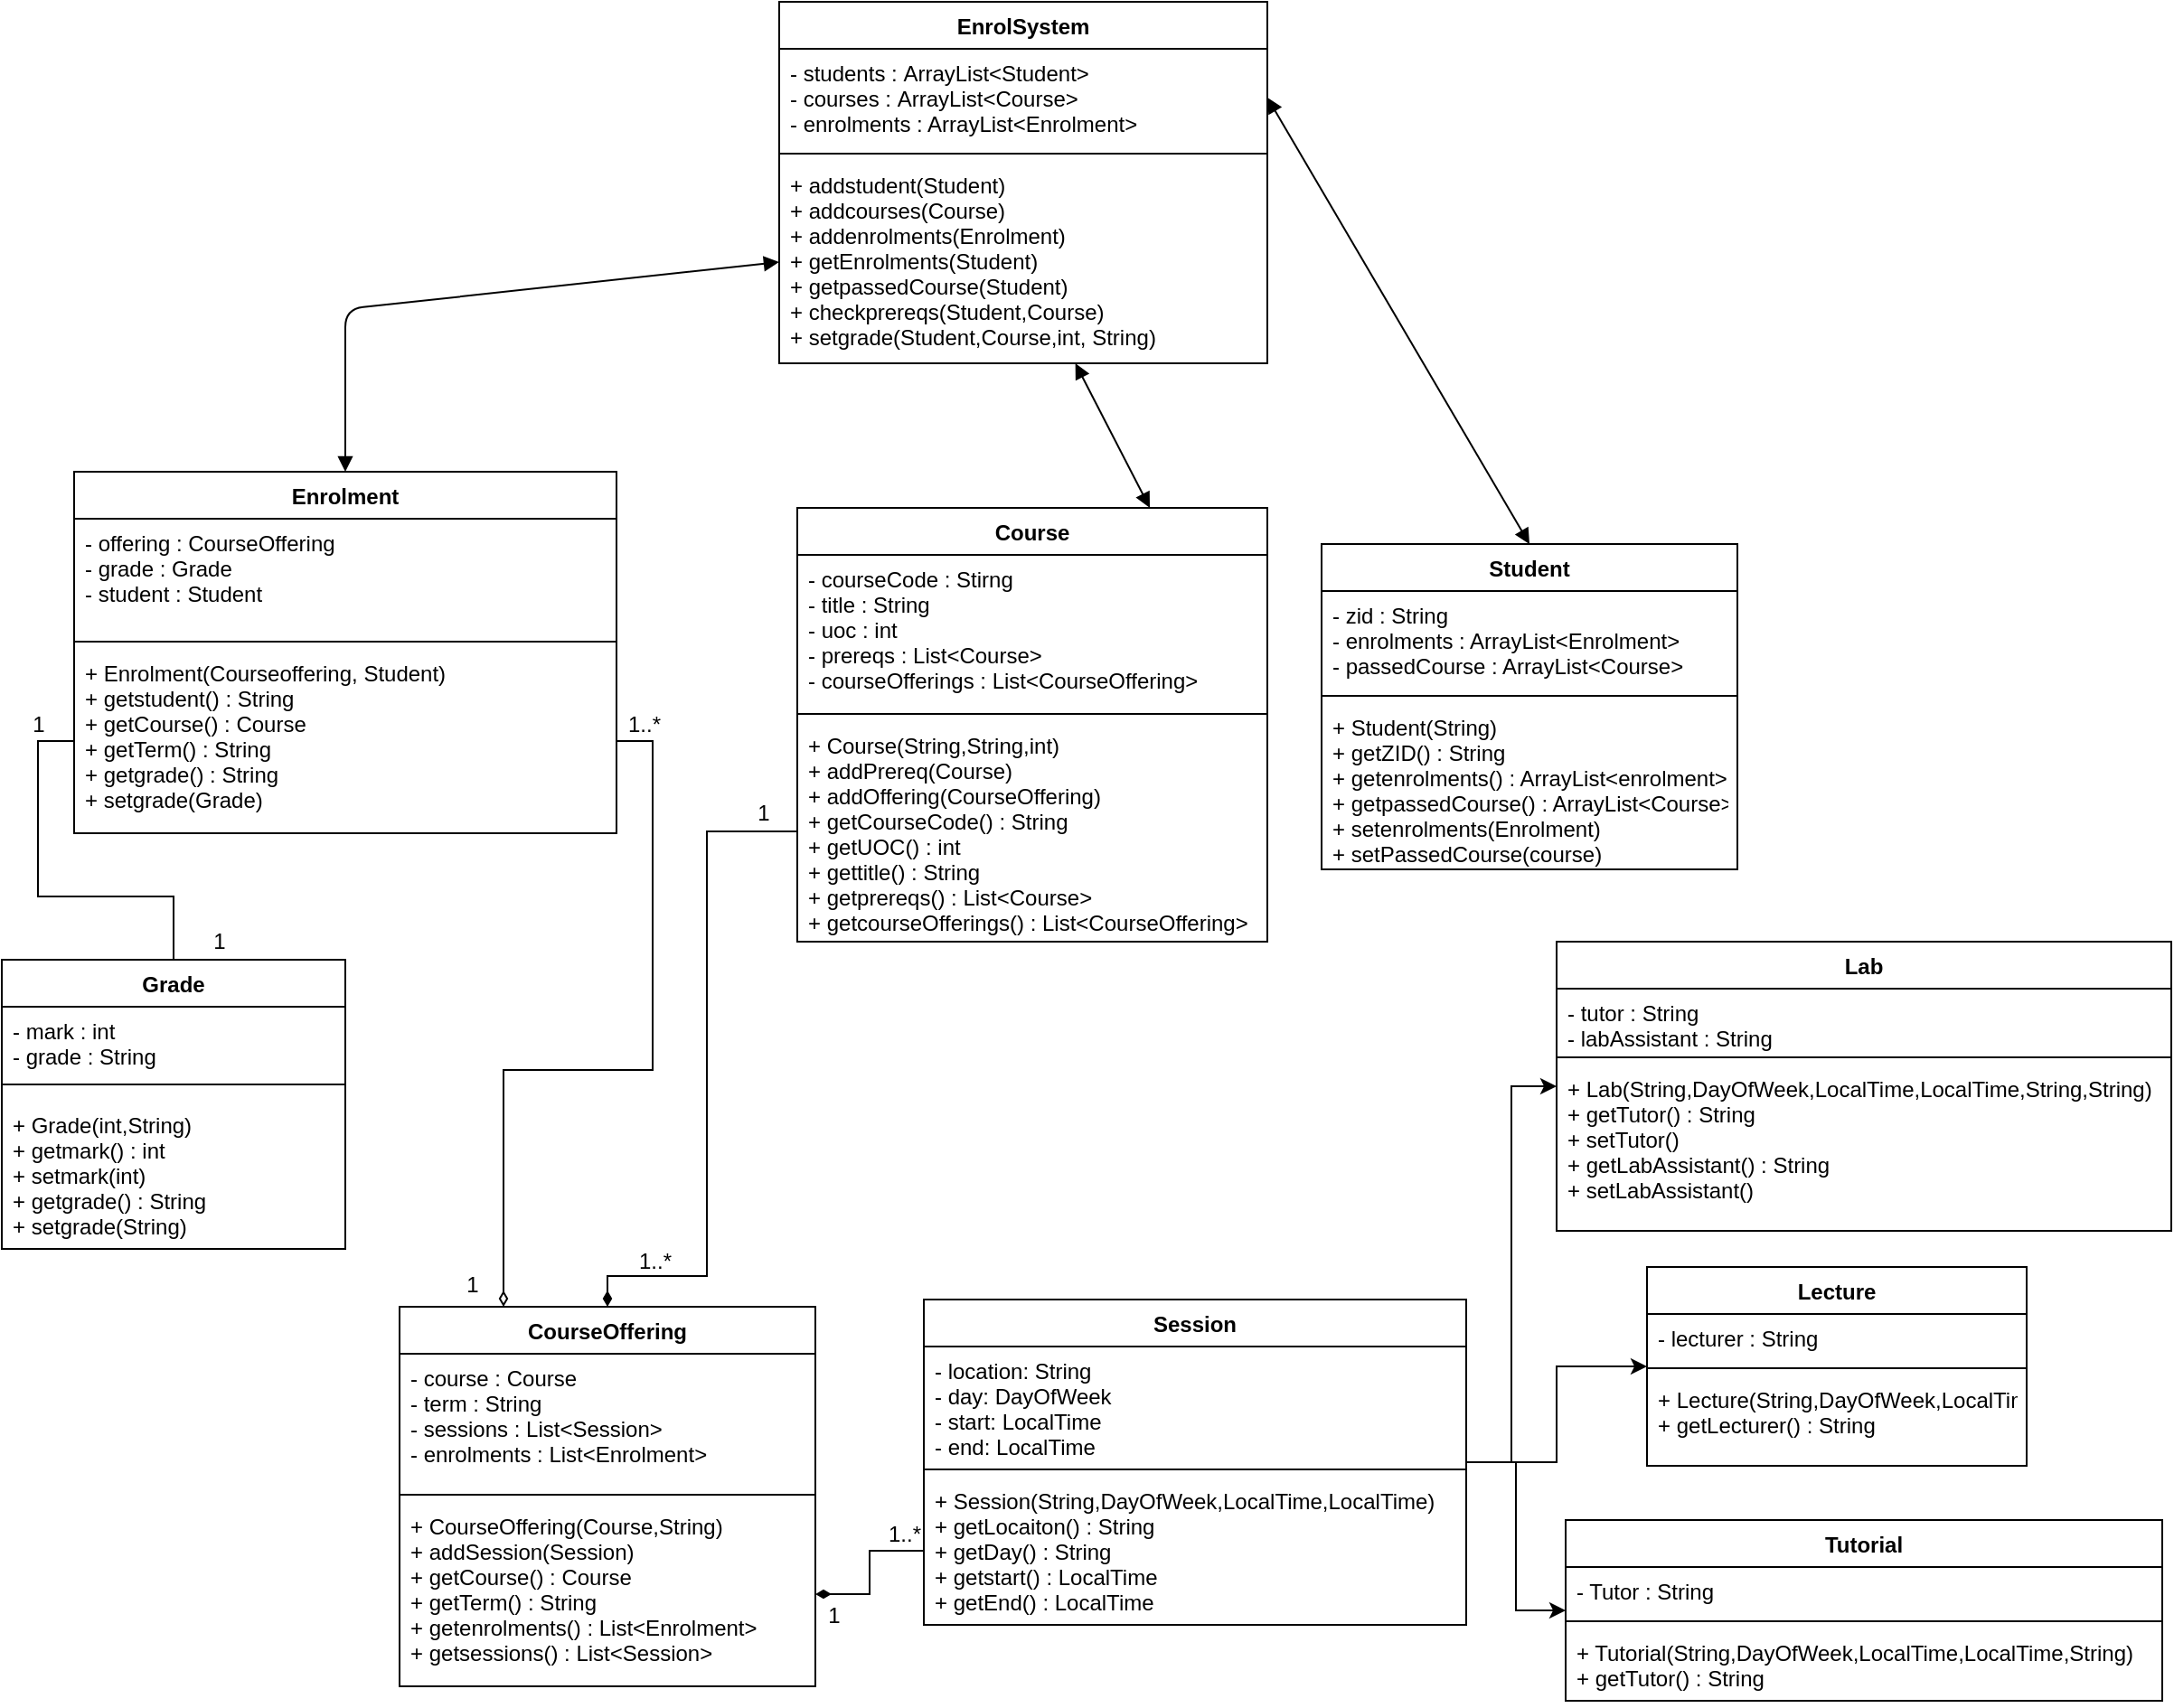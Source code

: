 <mxfile version="13.2.6" type="device"><diagram id="hpoQEOPVAlWoBKcSj22D" name="Page-1"><mxGraphModel dx="1422" dy="794" grid="1" gridSize="10" guides="1" tooltips="1" connect="1" arrows="1" fold="1" page="1" pageScale="1" pageWidth="827" pageHeight="1169" math="0" shadow="0"><root><mxCell id="0"/><mxCell id="1" parent="0"/><mxCell id="dcfPEGJmgO9o9lpsvGfU-59" style="edgeStyle=orthogonalEdgeStyle;rounded=0;orthogonalLoop=1;jettySize=auto;html=1;entryX=0;entryY=0.5;entryDx=0;entryDy=0;" edge="1" parent="1" source="dcfPEGJmgO9o9lpsvGfU-1" target="dcfPEGJmgO9o9lpsvGfU-18"><mxGeometry relative="1" as="geometry"/></mxCell><mxCell id="dcfPEGJmgO9o9lpsvGfU-60" style="edgeStyle=orthogonalEdgeStyle;rounded=0;orthogonalLoop=1;jettySize=auto;html=1;entryX=0;entryY=0.5;entryDx=0;entryDy=0;" edge="1" parent="1" source="dcfPEGJmgO9o9lpsvGfU-1" target="dcfPEGJmgO9o9lpsvGfU-22"><mxGeometry relative="1" as="geometry"/></mxCell><mxCell id="dcfPEGJmgO9o9lpsvGfU-61" style="edgeStyle=orthogonalEdgeStyle;rounded=0;orthogonalLoop=1;jettySize=auto;html=1;entryX=0;entryY=0.5;entryDx=0;entryDy=0;" edge="1" parent="1" source="dcfPEGJmgO9o9lpsvGfU-1" target="dcfPEGJmgO9o9lpsvGfU-5"><mxGeometry relative="1" as="geometry"/></mxCell><mxCell id="dcfPEGJmgO9o9lpsvGfU-68" style="edgeStyle=orthogonalEdgeStyle;rounded=0;orthogonalLoop=1;jettySize=auto;html=1;entryX=0;entryY=0.5;entryDx=0;entryDy=0;endArrow=none;endFill=0;" edge="1" parent="1" source="dcfPEGJmgO9o9lpsvGfU-30" target="dcfPEGJmgO9o9lpsvGfU-37"><mxGeometry relative="1" as="geometry"/></mxCell><mxCell id="dcfPEGJmgO9o9lpsvGfU-30" value="Grade" style="swimlane;fontStyle=1;align=center;verticalAlign=top;childLayout=stackLayout;horizontal=1;startSize=26;horizontalStack=0;resizeParent=1;resizeParentMax=0;resizeLast=0;collapsible=1;marginBottom=0;" vertex="1" parent="1"><mxGeometry x="20" y="540" width="190" height="160" as="geometry"><mxRectangle x="930" y="180" width="70" height="26" as="alternateBounds"/></mxGeometry></mxCell><mxCell id="dcfPEGJmgO9o9lpsvGfU-31" value="- mark : int&#10;- grade : String" style="text;strokeColor=none;fillColor=none;align=left;verticalAlign=top;spacingLeft=4;spacingRight=4;overflow=hidden;rotatable=0;points=[[0,0.5],[1,0.5]];portConstraint=eastwest;" vertex="1" parent="dcfPEGJmgO9o9lpsvGfU-30"><mxGeometry y="26" width="190" height="34" as="geometry"/></mxCell><mxCell id="dcfPEGJmgO9o9lpsvGfU-32" value="" style="line;strokeWidth=1;fillColor=none;align=left;verticalAlign=middle;spacingTop=-1;spacingLeft=3;spacingRight=3;rotatable=0;labelPosition=right;points=[];portConstraint=eastwest;" vertex="1" parent="dcfPEGJmgO9o9lpsvGfU-30"><mxGeometry y="60" width="190" height="18" as="geometry"/></mxCell><mxCell id="dcfPEGJmgO9o9lpsvGfU-33" value="+ Grade(int,String)&#10;+ getmark() : int &#10;+ setmark(int)&#10;+ getgrade() : String&#10;+ setgrade(String) " style="text;strokeColor=none;fillColor=none;align=left;verticalAlign=top;spacingLeft=4;spacingRight=4;overflow=hidden;rotatable=0;points=[[0,0.5],[1,0.5]];portConstraint=eastwest;" vertex="1" parent="dcfPEGJmgO9o9lpsvGfU-30"><mxGeometry y="78" width="190" height="82" as="geometry"/></mxCell><mxCell id="dcfPEGJmgO9o9lpsvGfU-42" value="Course" style="swimlane;fontStyle=1;align=center;verticalAlign=top;childLayout=stackLayout;horizontal=1;startSize=26;horizontalStack=0;resizeParent=1;resizeParentMax=0;resizeLast=0;collapsible=1;marginBottom=0;" vertex="1" parent="1"><mxGeometry x="460" y="290" width="260" height="240" as="geometry"><mxRectangle x="190" y="160" width="70" height="26" as="alternateBounds"/></mxGeometry></mxCell><mxCell id="dcfPEGJmgO9o9lpsvGfU-43" value="- courseCode : Stirng&#10;- title : String&#10;- uoc : int&#10;- prereqs : List&lt;Course&gt;&#10;- courseOfferings : List&lt;CourseOffering&gt;" style="text;strokeColor=none;fillColor=none;align=left;verticalAlign=top;spacingLeft=4;spacingRight=4;overflow=hidden;rotatable=0;points=[[0,0.5],[1,0.5]];portConstraint=eastwest;" vertex="1" parent="dcfPEGJmgO9o9lpsvGfU-42"><mxGeometry y="26" width="260" height="84" as="geometry"/></mxCell><mxCell id="dcfPEGJmgO9o9lpsvGfU-44" value="" style="line;strokeWidth=1;fillColor=none;align=left;verticalAlign=middle;spacingTop=-1;spacingLeft=3;spacingRight=3;rotatable=0;labelPosition=right;points=[];portConstraint=eastwest;" vertex="1" parent="dcfPEGJmgO9o9lpsvGfU-42"><mxGeometry y="110" width="260" height="8" as="geometry"/></mxCell><mxCell id="dcfPEGJmgO9o9lpsvGfU-45" value="+ Course(String,String,int)&#10;+ addPrereq(Course)&#10;+ addOffering(CourseOffering)&#10;+ getCourseCode() : String&#10;+ getUOC() : int&#10;+ gettitle() : String&#10;+ getprereqs() : List&lt;Course&gt;&#10;+ getcourseOfferings() : List&lt;CourseOffering&gt;&#10;" style="text;strokeColor=none;fillColor=none;align=left;verticalAlign=top;spacingLeft=4;spacingRight=4;overflow=hidden;rotatable=0;points=[[0,0.5],[1,0.5]];portConstraint=eastwest;" vertex="1" parent="dcfPEGJmgO9o9lpsvGfU-42"><mxGeometry y="118" width="260" height="122" as="geometry"/></mxCell><mxCell id="dcfPEGJmgO9o9lpsvGfU-26" value="Student" style="swimlane;fontStyle=1;align=center;verticalAlign=top;childLayout=stackLayout;horizontal=1;startSize=26;horizontalStack=0;resizeParent=1;resizeParentMax=0;resizeLast=0;collapsible=1;marginBottom=0;" vertex="1" parent="1"><mxGeometry x="750" y="310" width="230" height="180" as="geometry"><mxRectangle x="390" y="160" width="80" height="26" as="alternateBounds"/></mxGeometry></mxCell><mxCell id="dcfPEGJmgO9o9lpsvGfU-27" value="- zid : String&#10;- enrolments : ArrayList&lt;Enrolment&gt;&#10;- passedCourse : ArrayList&lt;Course&gt;" style="text;strokeColor=none;fillColor=none;align=left;verticalAlign=top;spacingLeft=4;spacingRight=4;overflow=hidden;rotatable=0;points=[[0,0.5],[1,0.5]];portConstraint=eastwest;" vertex="1" parent="dcfPEGJmgO9o9lpsvGfU-26"><mxGeometry y="26" width="230" height="54" as="geometry"/></mxCell><mxCell id="dcfPEGJmgO9o9lpsvGfU-28" value="" style="line;strokeWidth=1;fillColor=none;align=left;verticalAlign=middle;spacingTop=-1;spacingLeft=3;spacingRight=3;rotatable=0;labelPosition=right;points=[];portConstraint=eastwest;" vertex="1" parent="dcfPEGJmgO9o9lpsvGfU-26"><mxGeometry y="80" width="230" height="8" as="geometry"/></mxCell><mxCell id="dcfPEGJmgO9o9lpsvGfU-29" value="+ Student(String)&#10;+ getZID() : String&#10;+ getenrolments() : ArrayList&lt;enrolment&gt;&#10;+ getpassedCourse() : ArrayList&lt;Course&gt;&#10;+ setenrolments(Enrolment)&#10;+ setPassedCourse(course)" style="text;strokeColor=none;fillColor=none;align=left;verticalAlign=top;spacingLeft=4;spacingRight=4;overflow=hidden;rotatable=0;points=[[0,0.5],[1,0.5]];portConstraint=eastwest;" vertex="1" parent="dcfPEGJmgO9o9lpsvGfU-26"><mxGeometry y="88" width="230" height="92" as="geometry"/></mxCell><mxCell id="dcfPEGJmgO9o9lpsvGfU-34" value="Enrolment" style="swimlane;fontStyle=1;align=center;verticalAlign=top;childLayout=stackLayout;horizontal=1;startSize=26;horizontalStack=0;resizeParent=1;resizeParentMax=0;resizeLast=0;collapsible=1;marginBottom=0;" vertex="1" parent="1"><mxGeometry x="60" y="270" width="300" height="200" as="geometry"><mxRectangle x="150" y="280" width="90" height="26" as="alternateBounds"/></mxGeometry></mxCell><mxCell id="dcfPEGJmgO9o9lpsvGfU-35" value="- offering : CourseOffering&#10;- grade : Grade&#10;- student : Student" style="text;strokeColor=none;fillColor=none;align=left;verticalAlign=top;spacingLeft=4;spacingRight=4;overflow=hidden;rotatable=0;points=[[0,0.5],[1,0.5]];portConstraint=eastwest;" vertex="1" parent="dcfPEGJmgO9o9lpsvGfU-34"><mxGeometry y="26" width="300" height="64" as="geometry"/></mxCell><mxCell id="dcfPEGJmgO9o9lpsvGfU-36" value="" style="line;strokeWidth=1;fillColor=none;align=left;verticalAlign=middle;spacingTop=-1;spacingLeft=3;spacingRight=3;rotatable=0;labelPosition=right;points=[];portConstraint=eastwest;" vertex="1" parent="dcfPEGJmgO9o9lpsvGfU-34"><mxGeometry y="90" width="300" height="8" as="geometry"/></mxCell><mxCell id="dcfPEGJmgO9o9lpsvGfU-37" value="+ Enrolment(Courseoffering, Student)&#10;+ getstudent() : String&#10;+ getCourse() : Course&#10;+ getTerm() : String&#10;+ getgrade() : String&#10;+ setgrade(Grade) " style="text;strokeColor=none;fillColor=none;align=left;verticalAlign=top;spacingLeft=4;spacingRight=4;overflow=hidden;rotatable=0;points=[[0,0.5],[1,0.5]];portConstraint=eastwest;" vertex="1" parent="dcfPEGJmgO9o9lpsvGfU-34"><mxGeometry y="98" width="300" height="102" as="geometry"/></mxCell><mxCell id="dcfPEGJmgO9o9lpsvGfU-69" value="1" style="text;html=1;align=center;verticalAlign=middle;resizable=0;points=[];autosize=1;" vertex="1" parent="1"><mxGeometry x="30" y="400" width="20" height="20" as="geometry"/></mxCell><mxCell id="dcfPEGJmgO9o9lpsvGfU-70" value="1" style="text;html=1;align=center;verticalAlign=middle;resizable=0;points=[];autosize=1;" vertex="1" parent="1"><mxGeometry x="130" y="520" width="20" height="20" as="geometry"/></mxCell><mxCell id="dcfPEGJmgO9o9lpsvGfU-73" style="edgeStyle=orthogonalEdgeStyle;rounded=0;orthogonalLoop=1;jettySize=auto;html=1;endArrow=diamondThin;endFill=1;" edge="1" parent="1" source="dcfPEGJmgO9o9lpsvGfU-4" target="dcfPEGJmgO9o9lpsvGfU-41"><mxGeometry relative="1" as="geometry"/></mxCell><mxCell id="dcfPEGJmgO9o9lpsvGfU-78" style="edgeStyle=orthogonalEdgeStyle;rounded=0;orthogonalLoop=1;jettySize=auto;html=1;entryX=0.5;entryY=0;entryDx=0;entryDy=0;endArrow=diamondThin;endFill=1;" edge="1" parent="1" source="dcfPEGJmgO9o9lpsvGfU-45" target="dcfPEGJmgO9o9lpsvGfU-38"><mxGeometry relative="1" as="geometry"><Array as="points"><mxPoint x="410" y="469"/><mxPoint x="410" y="715"/></Array></mxGeometry></mxCell><mxCell id="dcfPEGJmgO9o9lpsvGfU-38" value="CourseOffering" style="swimlane;fontStyle=1;align=center;verticalAlign=top;childLayout=stackLayout;horizontal=1;startSize=26;horizontalStack=0;resizeParent=1;resizeParentMax=0;resizeLast=0;collapsible=1;marginBottom=0;" vertex="1" parent="1"><mxGeometry x="240" y="732" width="230" height="210" as="geometry"><mxRectangle x="410" y="691" width="120" height="26" as="alternateBounds"/></mxGeometry></mxCell><mxCell id="dcfPEGJmgO9o9lpsvGfU-39" value="- course : Course&#10;- term : String&#10;- sessions : List&lt;Session&gt;&#10;- enrolments : List&lt;Enrolment&gt;" style="text;strokeColor=none;fillColor=none;align=left;verticalAlign=top;spacingLeft=4;spacingRight=4;overflow=hidden;rotatable=0;points=[[0,0.5],[1,0.5]];portConstraint=eastwest;" vertex="1" parent="dcfPEGJmgO9o9lpsvGfU-38"><mxGeometry y="26" width="230" height="74" as="geometry"/></mxCell><mxCell id="dcfPEGJmgO9o9lpsvGfU-40" value="" style="line;strokeWidth=1;fillColor=none;align=left;verticalAlign=middle;spacingTop=-1;spacingLeft=3;spacingRight=3;rotatable=0;labelPosition=right;points=[];portConstraint=eastwest;" vertex="1" parent="dcfPEGJmgO9o9lpsvGfU-38"><mxGeometry y="100" width="230" height="8" as="geometry"/></mxCell><mxCell id="dcfPEGJmgO9o9lpsvGfU-41" value="+ CourseOffering(Course,String)&#10;+ addSession(Session)&#10;+ getCourse() : Course&#10;+ getTerm() : String&#10;+ getenrolments() : List&lt;Enrolment&gt;&#10;+ getsessions() : List&lt;Session&gt;" style="text;strokeColor=none;fillColor=none;align=left;verticalAlign=top;spacingLeft=4;spacingRight=4;overflow=hidden;rotatable=0;points=[[0,0.5],[1,0.5]];portConstraint=eastwest;" vertex="1" parent="dcfPEGJmgO9o9lpsvGfU-38"><mxGeometry y="108" width="230" height="102" as="geometry"/></mxCell><mxCell id="dcfPEGJmgO9o9lpsvGfU-79" style="edgeStyle=orthogonalEdgeStyle;rounded=0;orthogonalLoop=1;jettySize=auto;html=1;entryX=0.25;entryY=0;entryDx=0;entryDy=0;endArrow=diamondThin;endFill=0;" edge="1" parent="1" source="dcfPEGJmgO9o9lpsvGfU-37" target="dcfPEGJmgO9o9lpsvGfU-38"><mxGeometry relative="1" as="geometry"/></mxCell><mxCell id="dcfPEGJmgO9o9lpsvGfU-80" value="1..*" style="text;html=1;align=center;verticalAlign=middle;resizable=0;points=[];autosize=1;" vertex="1" parent="1"><mxGeometry x="360" y="400" width="30" height="20" as="geometry"/></mxCell><mxCell id="dcfPEGJmgO9o9lpsvGfU-81" value="1" style="text;html=1;align=center;verticalAlign=middle;resizable=0;points=[];autosize=1;" vertex="1" parent="1"><mxGeometry x="270" y="710" width="20" height="20" as="geometry"/></mxCell><mxCell id="dcfPEGJmgO9o9lpsvGfU-83" value="1" style="text;html=1;align=center;verticalAlign=middle;resizable=0;points=[];autosize=1;" vertex="1" parent="1"><mxGeometry x="431" y="449" width="20" height="20" as="geometry"/></mxCell><mxCell id="dcfPEGJmgO9o9lpsvGfU-86" value="" style="endArrow=block;startArrow=block;endFill=1;startFill=1;html=1;strokeColor=#000000;entryX=0;entryY=0.5;entryDx=0;entryDy=0;" edge="1" parent="1" source="dcfPEGJmgO9o9lpsvGfU-34" target="dcfPEGJmgO9o9lpsvGfU-49"><mxGeometry width="160" relative="1" as="geometry"><mxPoint x="120" y="170" as="sourcePoint"/><mxPoint x="280" y="170" as="targetPoint"/><Array as="points"><mxPoint x="210" y="180"/></Array></mxGeometry></mxCell><mxCell id="dcfPEGJmgO9o9lpsvGfU-87" value="" style="endArrow=block;startArrow=block;endFill=1;startFill=1;html=1;strokeColor=#000000;entryX=0.75;entryY=0;entryDx=0;entryDy=0;" edge="1" parent="1" source="dcfPEGJmgO9o9lpsvGfU-49" target="dcfPEGJmgO9o9lpsvGfU-42"><mxGeometry width="160" relative="1" as="geometry"><mxPoint x="600" y="220" as="sourcePoint"/><mxPoint x="760" y="220" as="targetPoint"/></mxGeometry></mxCell><mxCell id="dcfPEGJmgO9o9lpsvGfU-88" value="" style="endArrow=block;startArrow=block;endFill=1;startFill=1;html=1;strokeColor=#000000;entryX=0.5;entryY=0;entryDx=0;entryDy=0;exitX=1;exitY=0.5;exitDx=0;exitDy=0;" edge="1" parent="1" source="dcfPEGJmgO9o9lpsvGfU-47" target="dcfPEGJmgO9o9lpsvGfU-26"><mxGeometry width="160" relative="1" as="geometry"><mxPoint x="710" y="170" as="sourcePoint"/><mxPoint x="870" y="170" as="targetPoint"/></mxGeometry></mxCell><mxCell id="dcfPEGJmgO9o9lpsvGfU-1" value="Session" style="swimlane;fontStyle=1;align=center;verticalAlign=top;childLayout=stackLayout;horizontal=1;startSize=26;horizontalStack=0;resizeParent=1;resizeParentMax=0;resizeLast=0;collapsible=1;marginBottom=0;" vertex="1" parent="1"><mxGeometry x="530" y="728" width="300" height="180" as="geometry"><mxRectangle x="650" y="559" width="80" height="26" as="alternateBounds"/></mxGeometry></mxCell><mxCell id="dcfPEGJmgO9o9lpsvGfU-2" value="- location: String&#10;- day: DayOfWeek&#10;- start: LocalTime&#10;- end: LocalTime " style="text;strokeColor=none;fillColor=none;align=left;verticalAlign=top;spacingLeft=4;spacingRight=4;overflow=hidden;rotatable=0;points=[[0,0.5],[1,0.5]];portConstraint=eastwest;" vertex="1" parent="dcfPEGJmgO9o9lpsvGfU-1"><mxGeometry y="26" width="300" height="64" as="geometry"/></mxCell><mxCell id="dcfPEGJmgO9o9lpsvGfU-3" value="" style="line;strokeWidth=1;fillColor=none;align=left;verticalAlign=middle;spacingTop=-1;spacingLeft=3;spacingRight=3;rotatable=0;labelPosition=right;points=[];portConstraint=eastwest;" vertex="1" parent="dcfPEGJmgO9o9lpsvGfU-1"><mxGeometry y="90" width="300" height="8" as="geometry"/></mxCell><mxCell id="dcfPEGJmgO9o9lpsvGfU-4" value="+ Session(String,DayOfWeek,LocalTime,LocalTime)&#10;+ getLocaiton() : String&#10;+ getDay() : String&#10;+ getstart() : LocalTime&#10;+ getEnd() : LocalTime" style="text;strokeColor=none;fillColor=none;align=left;verticalAlign=top;spacingLeft=4;spacingRight=4;overflow=hidden;rotatable=0;points=[[0,0.5],[1,0.5]];portConstraint=eastwest;" vertex="1" parent="dcfPEGJmgO9o9lpsvGfU-1"><mxGeometry y="98" width="300" height="82" as="geometry"/></mxCell><mxCell id="dcfPEGJmgO9o9lpsvGfU-5" value="Lab" style="swimlane;fontStyle=1;align=center;verticalAlign=top;childLayout=stackLayout;horizontal=1;startSize=26;horizontalStack=0;resizeParent=1;resizeParentMax=0;resizeLast=0;collapsible=1;marginBottom=0;" vertex="1" parent="1"><mxGeometry x="880" y="530" width="340" height="160" as="geometry"><mxRectangle x="1191" y="572" width="50" height="26" as="alternateBounds"/></mxGeometry></mxCell><mxCell id="dcfPEGJmgO9o9lpsvGfU-6" value="- tutor : String&#10;- labAssistant : String " style="text;strokeColor=none;fillColor=none;align=left;verticalAlign=top;spacingLeft=4;spacingRight=4;overflow=hidden;rotatable=0;points=[[0,0.5],[1,0.5]];portConstraint=eastwest;" vertex="1" parent="dcfPEGJmgO9o9lpsvGfU-5"><mxGeometry y="26" width="340" height="34" as="geometry"/></mxCell><mxCell id="dcfPEGJmgO9o9lpsvGfU-7" value="" style="line;strokeWidth=1;fillColor=none;align=left;verticalAlign=middle;spacingTop=-1;spacingLeft=3;spacingRight=3;rotatable=0;labelPosition=right;points=[];portConstraint=eastwest;" vertex="1" parent="dcfPEGJmgO9o9lpsvGfU-5"><mxGeometry y="60" width="340" height="8" as="geometry"/></mxCell><mxCell id="dcfPEGJmgO9o9lpsvGfU-8" value="+ Lab(String,DayOfWeek,LocalTime,LocalTime,String,String)&#10;+ getTutor() : String&#10;+ setTutor() &#10;+ getLabAssistant() : String&#10;+ setLabAssistant() " style="text;strokeColor=none;fillColor=none;align=left;verticalAlign=top;spacingLeft=4;spacingRight=4;overflow=hidden;rotatable=0;points=[[0,0.5],[1,0.5]];portConstraint=eastwest;" vertex="1" parent="dcfPEGJmgO9o9lpsvGfU-5"><mxGeometry y="68" width="340" height="92" as="geometry"/></mxCell><mxCell id="dcfPEGJmgO9o9lpsvGfU-18" value="Lecture" style="swimlane;fontStyle=1;align=center;verticalAlign=top;childLayout=stackLayout;horizontal=1;startSize=26;horizontalStack=0;resizeParent=1;resizeParentMax=0;resizeLast=0;collapsible=1;marginBottom=0;" vertex="1" parent="1"><mxGeometry x="930" y="710" width="210" height="110" as="geometry"><mxRectangle x="1210" y="792" width="80" height="26" as="alternateBounds"/></mxGeometry></mxCell><mxCell id="dcfPEGJmgO9o9lpsvGfU-19" value="- lecturer : String" style="text;strokeColor=none;fillColor=none;align=left;verticalAlign=top;spacingLeft=4;spacingRight=4;overflow=hidden;rotatable=0;points=[[0,0.5],[1,0.5]];portConstraint=eastwest;" vertex="1" parent="dcfPEGJmgO9o9lpsvGfU-18"><mxGeometry y="26" width="210" height="26" as="geometry"/></mxCell><mxCell id="dcfPEGJmgO9o9lpsvGfU-20" value="" style="line;strokeWidth=1;fillColor=none;align=left;verticalAlign=middle;spacingTop=-1;spacingLeft=3;spacingRight=3;rotatable=0;labelPosition=right;points=[];portConstraint=eastwest;" vertex="1" parent="dcfPEGJmgO9o9lpsvGfU-18"><mxGeometry y="52" width="210" height="8" as="geometry"/></mxCell><mxCell id="dcfPEGJmgO9o9lpsvGfU-21" value="+ Lecture(String,DayOfWeek,LocalTime,LocalTime, String)&#10;+ getLecturer() : String" style="text;strokeColor=none;fillColor=none;align=left;verticalAlign=top;spacingLeft=4;spacingRight=4;overflow=hidden;rotatable=0;points=[[0,0.5],[1,0.5]];portConstraint=eastwest;" vertex="1" parent="dcfPEGJmgO9o9lpsvGfU-18"><mxGeometry y="60" width="210" height="50" as="geometry"/></mxCell><mxCell id="dcfPEGJmgO9o9lpsvGfU-22" value="Tutorial" style="swimlane;fontStyle=1;align=center;verticalAlign=top;childLayout=stackLayout;horizontal=1;startSize=26;horizontalStack=0;resizeParent=1;resizeParentMax=0;resizeLast=0;collapsible=1;marginBottom=0;" vertex="1" parent="1"><mxGeometry x="885" y="850" width="330" height="100" as="geometry"><mxRectangle x="1220" y="1000" width="80" height="26" as="alternateBounds"/></mxGeometry></mxCell><mxCell id="dcfPEGJmgO9o9lpsvGfU-23" value="- Tutor : String" style="text;strokeColor=none;fillColor=none;align=left;verticalAlign=top;spacingLeft=4;spacingRight=4;overflow=hidden;rotatable=0;points=[[0,0.5],[1,0.5]];portConstraint=eastwest;" vertex="1" parent="dcfPEGJmgO9o9lpsvGfU-22"><mxGeometry y="26" width="330" height="26" as="geometry"/></mxCell><mxCell id="dcfPEGJmgO9o9lpsvGfU-24" value="" style="line;strokeWidth=1;fillColor=none;align=left;verticalAlign=middle;spacingTop=-1;spacingLeft=3;spacingRight=3;rotatable=0;labelPosition=right;points=[];portConstraint=eastwest;" vertex="1" parent="dcfPEGJmgO9o9lpsvGfU-22"><mxGeometry y="52" width="330" height="8" as="geometry"/></mxCell><mxCell id="dcfPEGJmgO9o9lpsvGfU-25" value="+ Tutorial(String,DayOfWeek,LocalTime,LocalTime,String)&#10;+ getTutor() : String" style="text;strokeColor=none;fillColor=none;align=left;verticalAlign=top;spacingLeft=4;spacingRight=4;overflow=hidden;rotatable=0;points=[[0,0.5],[1,0.5]];portConstraint=eastwest;" vertex="1" parent="dcfPEGJmgO9o9lpsvGfU-22"><mxGeometry y="60" width="330" height="40" as="geometry"/></mxCell><mxCell id="dcfPEGJmgO9o9lpsvGfU-90" value="1..*" style="text;html=1;align=center;verticalAlign=middle;resizable=0;points=[];autosize=1;" vertex="1" parent="1"><mxGeometry x="366" y="697" width="30" height="20" as="geometry"/></mxCell><mxCell id="dcfPEGJmgO9o9lpsvGfU-91" value="1..*" style="text;html=1;align=center;verticalAlign=middle;resizable=0;points=[];autosize=1;" vertex="1" parent="1"><mxGeometry x="504" y="848" width="30" height="20" as="geometry"/></mxCell><mxCell id="dcfPEGJmgO9o9lpsvGfU-92" value="1" style="text;html=1;align=center;verticalAlign=middle;resizable=0;points=[];autosize=1;" vertex="1" parent="1"><mxGeometry x="470" y="893" width="20" height="20" as="geometry"/></mxCell><mxCell id="dcfPEGJmgO9o9lpsvGfU-46" value="EnrolSystem" style="swimlane;fontStyle=1;align=center;verticalAlign=top;childLayout=stackLayout;horizontal=1;startSize=26;horizontalStack=0;resizeParent=1;resizeParentMax=0;resizeLast=0;collapsible=1;marginBottom=0;" vertex="1" parent="1"><mxGeometry x="450" y="10" width="270" height="200" as="geometry"><mxRectangle x="245" y="66" width="110" height="26" as="alternateBounds"/></mxGeometry></mxCell><mxCell id="dcfPEGJmgO9o9lpsvGfU-47" value="- students : ArrayList&lt;Student&gt;&#10;- courses : ArrayList&lt;Course&gt;&#10;- enrolments : ArrayList&lt;Enrolment&gt;" style="text;strokeColor=none;fillColor=none;align=left;verticalAlign=top;spacingLeft=4;spacingRight=4;overflow=hidden;rotatable=0;points=[[0,0.5],[1,0.5]];portConstraint=eastwest;" vertex="1" parent="dcfPEGJmgO9o9lpsvGfU-46"><mxGeometry y="26" width="270" height="54" as="geometry"/></mxCell><mxCell id="dcfPEGJmgO9o9lpsvGfU-48" value="" style="line;strokeWidth=1;fillColor=none;align=left;verticalAlign=middle;spacingTop=-1;spacingLeft=3;spacingRight=3;rotatable=0;labelPosition=right;points=[];portConstraint=eastwest;" vertex="1" parent="dcfPEGJmgO9o9lpsvGfU-46"><mxGeometry y="80" width="270" height="8" as="geometry"/></mxCell><mxCell id="dcfPEGJmgO9o9lpsvGfU-49" value="+ addstudent(Student)&#10;+ addcourses(Course)&#10;+ addenrolments(Enrolment)&#10;+ getEnrolments(Student)&#10;+ getpassedCourse(Student)&#10;+ checkprereqs(Student,Course)&#10;+ setgrade(Student,Course,int, String)" style="text;strokeColor=none;fillColor=none;align=left;verticalAlign=top;spacingLeft=4;spacingRight=4;overflow=hidden;rotatable=0;points=[[0,0.5],[1,0.5]];portConstraint=eastwest;" vertex="1" parent="dcfPEGJmgO9o9lpsvGfU-46"><mxGeometry y="88" width="270" height="112" as="geometry"/></mxCell></root></mxGraphModel></diagram></mxfile>
